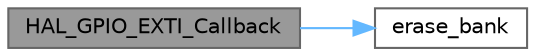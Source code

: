 digraph "HAL_GPIO_EXTI_Callback"
{
 // LATEX_PDF_SIZE
  bgcolor="transparent";
  edge [fontname=Helvetica,fontsize=10,labelfontname=Helvetica,labelfontsize=10];
  node [fontname=Helvetica,fontsize=10,shape=box,height=0.2,width=0.4];
  rankdir="LR";
  Node1 [id="Node000001",label="HAL_GPIO_EXTI_Callback",height=0.2,width=0.4,color="gray40", fillcolor="grey60", style="filled", fontcolor="black",tooltip=" "];
  Node1 -> Node2 [id="edge1_Node000001_Node000002",color="steelblue1",style="solid",tooltip=" "];
  Node2 [id="Node000002",label="erase_bank",height=0.2,width=0.4,color="grey40", fillcolor="white", style="filled",URL="$data__storage_8c.html#a212479402c6c0f8cd186129b50893850",tooltip="Initialize flash memory user data section by setting all bits to 0."];
}
